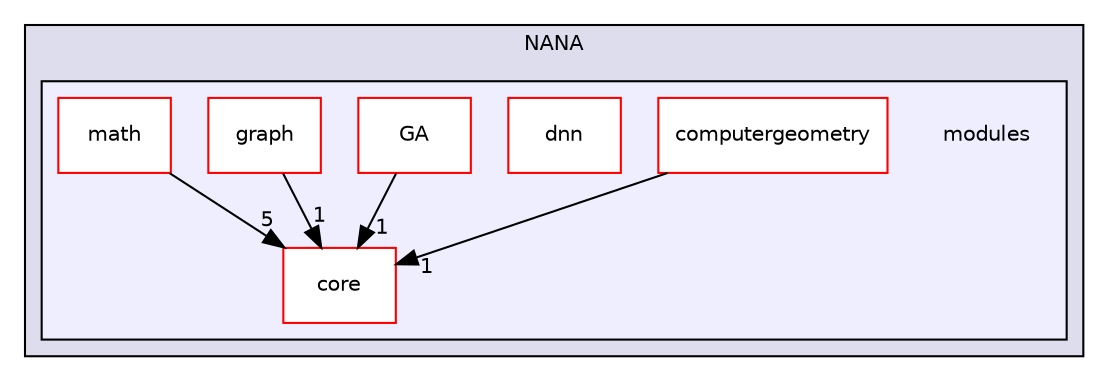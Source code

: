 digraph "NANA/modules" {
  compound=true
  node [ fontsize="10", fontname="Helvetica"];
  edge [ labelfontsize="10", labelfontname="Helvetica"];
  subgraph clusterdir_7c9b6f0367ec74be5e320712e0f90a45 {
    graph [ bgcolor="#ddddee", pencolor="black", label="NANA" fontname="Helvetica", fontsize="10", URL="dir_7c9b6f0367ec74be5e320712e0f90a45.html"]
  subgraph clusterdir_6b55659ead8ae8e939b199224b5f3833 {
    graph [ bgcolor="#eeeeff", pencolor="black", label="" URL="dir_6b55659ead8ae8e939b199224b5f3833.html"];
    dir_6b55659ead8ae8e939b199224b5f3833 [shape=plaintext label="modules"];
  dir_a0034a2e1eb347b72447d7288fcbeb40 [shape=box label="computergeometry" fillcolor="white" style="filled" color="red" URL="dir_a0034a2e1eb347b72447d7288fcbeb40.html"];
  dir_c3e203e05606b384f5fc9d03652c3ac7 [shape=box label="core" fillcolor="white" style="filled" color="red" URL="dir_c3e203e05606b384f5fc9d03652c3ac7.html"];
  dir_3301d753c8d3b9ca2a0c8cbcfadf8edc [shape=box label="dnn" fillcolor="white" style="filled" color="red" URL="dir_3301d753c8d3b9ca2a0c8cbcfadf8edc.html"];
  dir_59adbde5762d97ad75527641e5709f5d [shape=box label="GA" fillcolor="white" style="filled" color="red" URL="dir_59adbde5762d97ad75527641e5709f5d.html"];
  dir_33c137a055f180a488eaf5b0b4e3c87c [shape=box label="graph" fillcolor="white" style="filled" color="red" URL="dir_33c137a055f180a488eaf5b0b4e3c87c.html"];
  dir_b4523354886b5a0c83c88c960c3f222a [shape=box label="math" fillcolor="white" style="filled" color="red" URL="dir_b4523354886b5a0c83c88c960c3f222a.html"];
  }
  }
  dir_33c137a055f180a488eaf5b0b4e3c87c->dir_c3e203e05606b384f5fc9d03652c3ac7 [headlabel="1", labeldistance=1.5 headhref="dir_000016_000006.html"];
  dir_59adbde5762d97ad75527641e5709f5d->dir_c3e203e05606b384f5fc9d03652c3ac7 [headlabel="1", labeldistance=1.5 headhref="dir_000012_000006.html"];
  dir_a0034a2e1eb347b72447d7288fcbeb40->dir_c3e203e05606b384f5fc9d03652c3ac7 [headlabel="1", labeldistance=1.5 headhref="dir_000002_000006.html"];
  dir_b4523354886b5a0c83c88c960c3f222a->dir_c3e203e05606b384f5fc9d03652c3ac7 [headlabel="5", labeldistance=1.5 headhref="dir_000019_000006.html"];
}
